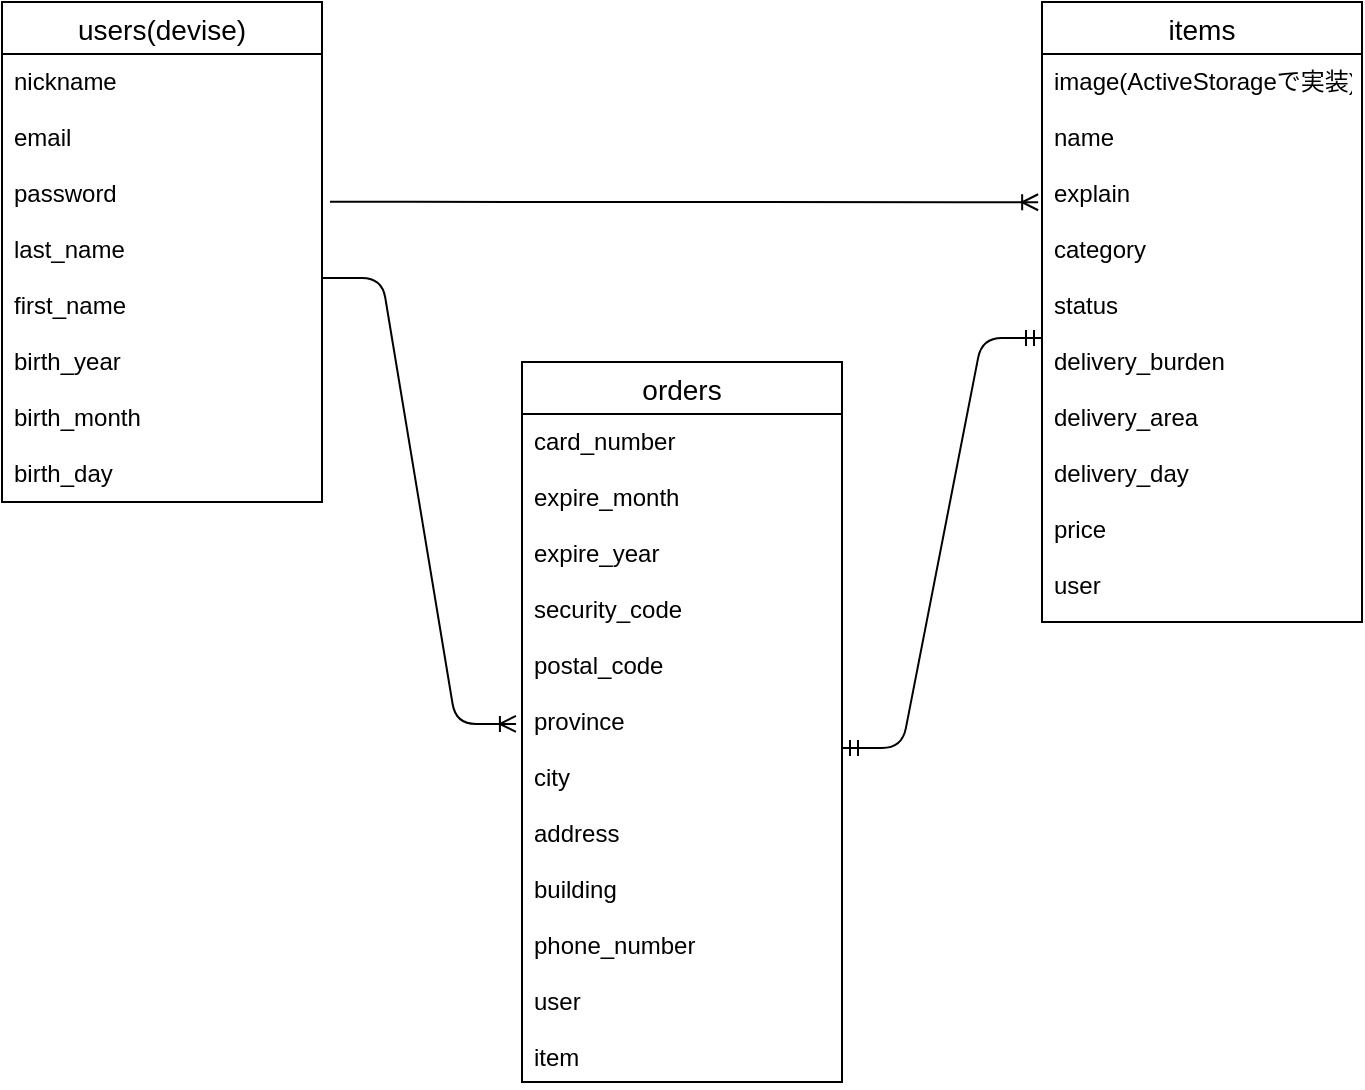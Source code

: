 <mxfile version="13.6.5">
    <diagram id="lKdLINgmMp1CPNTyBhRR" name="ページ1">
        <mxGraphModel dx="728" dy="680" grid="1" gridSize="10" guides="1" tooltips="1" connect="1" arrows="1" fold="1" page="1" pageScale="1" pageWidth="827" pageHeight="1169" math="0" shadow="0">
            <root>
                <mxCell id="0"/>
                <mxCell id="1" parent="0"/>
                <mxCell id="58" value="items" style="swimlane;fontStyle=0;childLayout=stackLayout;horizontal=1;startSize=26;horizontalStack=0;resizeParent=1;resizeParentMax=0;resizeLast=0;collapsible=1;marginBottom=0;align=center;fontSize=14;" vertex="1" parent="1">
                    <mxGeometry x="560" y="20" width="160" height="310" as="geometry"/>
                </mxCell>
                <mxCell id="59" value="image(ActiveStorageで実装)&#10;&#10;name&#10;&#10;explain&#10;&#10;category&#10;&#10;status&#10;&#10;delivery_burden&#10;&#10;delivery_area&#10;&#10;delivery_day&#10;&#10;price&#10;&#10;user" style="text;strokeColor=none;fillColor=none;spacingLeft=4;spacingRight=4;overflow=hidden;rotatable=0;points=[[0,0.5],[1,0.5]];portConstraint=eastwest;fontSize=12;" vertex="1" parent="58">
                    <mxGeometry y="26" width="160" height="284" as="geometry"/>
                </mxCell>
                <mxCell id="38" value="users(devise)" style="swimlane;fontStyle=0;childLayout=stackLayout;horizontal=1;startSize=26;horizontalStack=0;resizeParent=1;resizeParentMax=0;resizeLast=0;collapsible=1;marginBottom=0;align=center;fontSize=14;" vertex="1" parent="1">
                    <mxGeometry x="40" y="20" width="160" height="250" as="geometry"/>
                </mxCell>
                <mxCell id="40" value="nickname&#10;&#10;email&#10;&#10;password&#10;&#10;last_name&#10;&#10;first_name&#10;&#10;birth_year&#10;&#10;birth_month&#10;&#10;birth_day&#10;&#10;&#10;" style="text;strokeColor=none;fillColor=none;spacingLeft=4;spacingRight=4;overflow=hidden;rotatable=0;points=[[0,0.5],[1,0.5]];portConstraint=eastwest;fontSize=12;" vertex="1" parent="38">
                    <mxGeometry y="26" width="160" height="224" as="geometry"/>
                </mxCell>
                <mxCell id="62" value="orders" style="swimlane;fontStyle=0;childLayout=stackLayout;horizontal=1;startSize=26;horizontalStack=0;resizeParent=1;resizeParentMax=0;resizeLast=0;collapsible=1;marginBottom=0;align=center;fontSize=14;" vertex="1" parent="1">
                    <mxGeometry x="300" y="200" width="160" height="360" as="geometry"/>
                </mxCell>
                <mxCell id="63" value="card_number&#10;&#10;expire_month&#10;&#10;expire_year&#10;&#10;security_code&#10;&#10;postal_code&#10;&#10;province&#10;&#10;city&#10;&#10;address&#10;&#10;building&#10;&#10;phone_number&#10;&#10;user&#10;&#10;item" style="text;strokeColor=none;fillColor=none;spacingLeft=4;spacingRight=4;overflow=hidden;rotatable=0;points=[[0,0.5],[1,0.5]];portConstraint=eastwest;fontSize=12;" vertex="1" parent="62">
                    <mxGeometry y="26" width="160" height="334" as="geometry"/>
                </mxCell>
                <mxCell id="66" value="" style="edgeStyle=entityRelationEdgeStyle;fontSize=12;html=1;endArrow=ERoneToMany;entryX=-0.012;entryY=0.261;entryDx=0;entryDy=0;entryPerimeter=0;exitX=1.025;exitY=0.33;exitDx=0;exitDy=0;exitPerimeter=0;" edge="1" parent="1" source="40" target="59">
                    <mxGeometry width="100" height="100" relative="1" as="geometry">
                        <mxPoint x="210" y="120" as="sourcePoint"/>
                        <mxPoint x="540" y="120" as="targetPoint"/>
                    </mxGeometry>
                </mxCell>
                <mxCell id="67" value="" style="edgeStyle=entityRelationEdgeStyle;fontSize=12;html=1;endArrow=ERoneToMany;entryX=-0.019;entryY=0.464;entryDx=0;entryDy=0;entryPerimeter=0;" edge="1" parent="1" source="40" target="63">
                    <mxGeometry width="100" height="100" relative="1" as="geometry">
                        <mxPoint x="110" y="270" as="sourcePoint"/>
                        <mxPoint x="420" y="300" as="targetPoint"/>
                    </mxGeometry>
                </mxCell>
                <mxCell id="68" value="" style="edgeStyle=entityRelationEdgeStyle;fontSize=12;html=1;endArrow=ERmandOne;startArrow=ERmandOne;exitX=1;exitY=0.5;exitDx=0;exitDy=0;" edge="1" parent="1" source="63" target="59">
                    <mxGeometry width="100" height="100" relative="1" as="geometry">
                        <mxPoint x="320" y="400" as="sourcePoint"/>
                        <mxPoint x="650" y="340" as="targetPoint"/>
                    </mxGeometry>
                </mxCell>
            </root>
        </mxGraphModel>
    </diagram>
</mxfile>